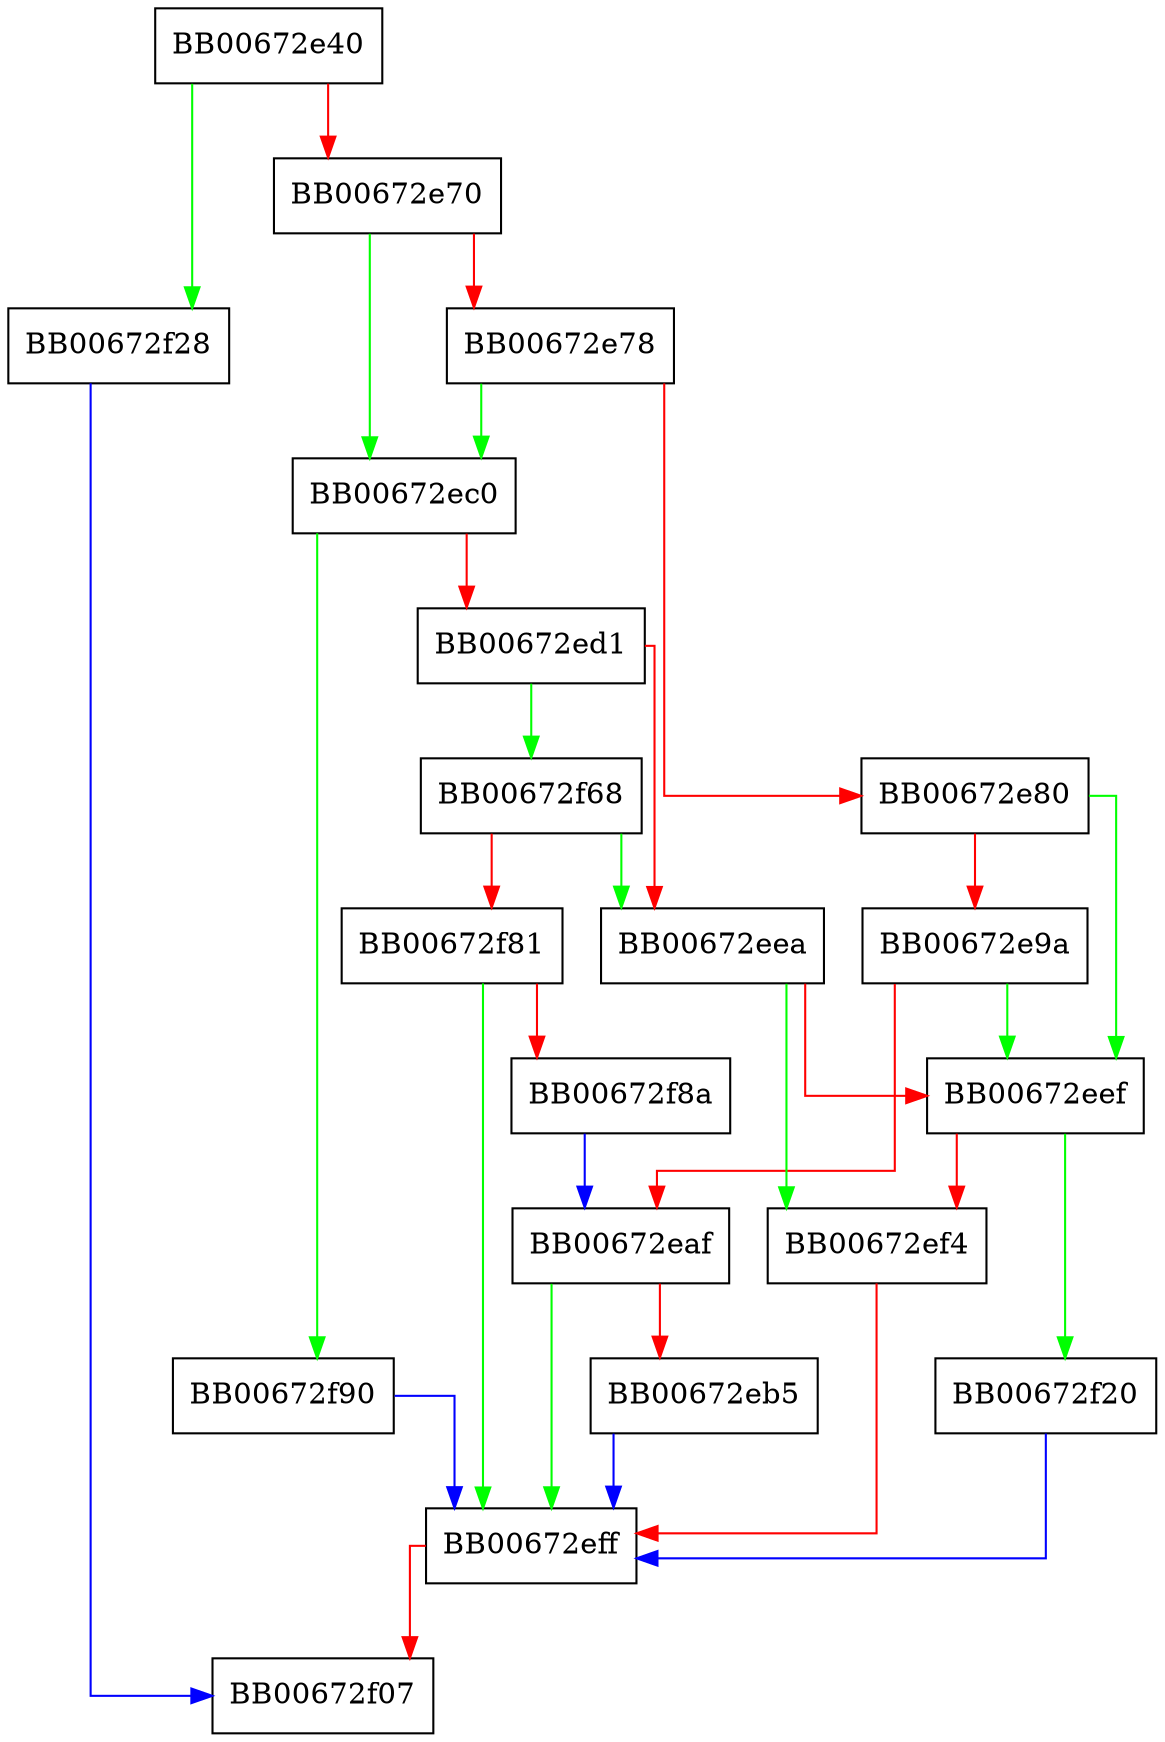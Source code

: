 digraph X509_ATTRIBUTE_create_by_txt {
  node [shape="box"];
  graph [splines=ortho];
  BB00672e40 -> BB00672f28 [color="green"];
  BB00672e40 -> BB00672e70 [color="red"];
  BB00672e70 -> BB00672ec0 [color="green"];
  BB00672e70 -> BB00672e78 [color="red"];
  BB00672e78 -> BB00672ec0 [color="green"];
  BB00672e78 -> BB00672e80 [color="red"];
  BB00672e80 -> BB00672eef [color="green"];
  BB00672e80 -> BB00672e9a [color="red"];
  BB00672e9a -> BB00672eef [color="green"];
  BB00672e9a -> BB00672eaf [color="red"];
  BB00672eaf -> BB00672eff [color="green"];
  BB00672eaf -> BB00672eb5 [color="red"];
  BB00672eb5 -> BB00672eff [color="blue"];
  BB00672ec0 -> BB00672f90 [color="green"];
  BB00672ec0 -> BB00672ed1 [color="red"];
  BB00672ed1 -> BB00672f68 [color="green"];
  BB00672ed1 -> BB00672eea [color="red"];
  BB00672eea -> BB00672ef4 [color="green"];
  BB00672eea -> BB00672eef [color="red"];
  BB00672eef -> BB00672f20 [color="green"];
  BB00672eef -> BB00672ef4 [color="red"];
  BB00672ef4 -> BB00672eff [color="red"];
  BB00672eff -> BB00672f07 [color="red"];
  BB00672f20 -> BB00672eff [color="blue"];
  BB00672f28 -> BB00672f07 [color="blue"];
  BB00672f68 -> BB00672eea [color="green"];
  BB00672f68 -> BB00672f81 [color="red"];
  BB00672f81 -> BB00672eff [color="green"];
  BB00672f81 -> BB00672f8a [color="red"];
  BB00672f8a -> BB00672eaf [color="blue"];
  BB00672f90 -> BB00672eff [color="blue"];
}